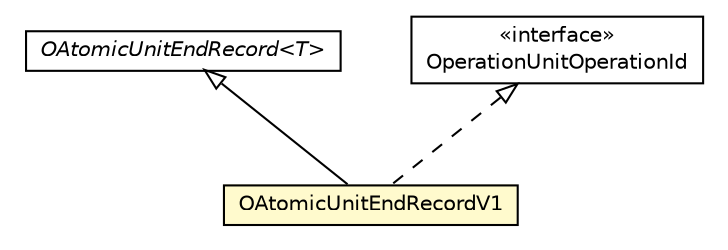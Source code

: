 #!/usr/local/bin/dot
#
# Class diagram 
# Generated by UMLGraph version R5_6-24-gf6e263 (http://www.umlgraph.org/)
#

digraph G {
	edge [fontname="Helvetica",fontsize=10,labelfontname="Helvetica",labelfontsize=10];
	node [fontname="Helvetica",fontsize=10,shape=plaintext];
	nodesep=0.25;
	ranksep=0.5;
	// com.orientechnologies.orient.core.storage.impl.local.paginated.wal.OAtomicUnitEndRecord<T>
	c1357189 [label=<<table title="com.orientechnologies.orient.core.storage.impl.local.paginated.wal.OAtomicUnitEndRecord" border="0" cellborder="1" cellspacing="0" cellpadding="2" port="p" href="./OAtomicUnitEndRecord.html">
		<tr><td><table border="0" cellspacing="0" cellpadding="1">
<tr><td align="center" balign="center"><font face="Helvetica-Oblique"> OAtomicUnitEndRecord&lt;T&gt; </font></td></tr>
		</table></td></tr>
		</table>>, URL="./OAtomicUnitEndRecord.html", fontname="Helvetica", fontcolor="black", fontsize=10.0];
	// com.orientechnologies.orient.core.storage.impl.local.paginated.wal.OperationUnitOperationId
	c1357201 [label=<<table title="com.orientechnologies.orient.core.storage.impl.local.paginated.wal.OperationUnitOperationId" border="0" cellborder="1" cellspacing="0" cellpadding="2" port="p" href="./OperationUnitOperationId.html">
		<tr><td><table border="0" cellspacing="0" cellpadding="1">
<tr><td align="center" balign="center"> &#171;interface&#187; </td></tr>
<tr><td align="center" balign="center"> OperationUnitOperationId </td></tr>
		</table></td></tr>
		</table>>, URL="./OperationUnitOperationId.html", fontname="Helvetica", fontcolor="black", fontsize=10.0];
	// com.orientechnologies.orient.core.storage.impl.local.paginated.wal.OAtomicUnitEndRecordV1
	c1357207 [label=<<table title="com.orientechnologies.orient.core.storage.impl.local.paginated.wal.OAtomicUnitEndRecordV1" border="0" cellborder="1" cellspacing="0" cellpadding="2" port="p" bgcolor="lemonChiffon" href="./OAtomicUnitEndRecordV1.html">
		<tr><td><table border="0" cellspacing="0" cellpadding="1">
<tr><td align="center" balign="center"> OAtomicUnitEndRecordV1 </td></tr>
		</table></td></tr>
		</table>>, URL="./OAtomicUnitEndRecordV1.html", fontname="Helvetica", fontcolor="black", fontsize=10.0];
	//com.orientechnologies.orient.core.storage.impl.local.paginated.wal.OAtomicUnitEndRecordV1 extends com.orientechnologies.orient.core.storage.impl.local.paginated.wal.OAtomicUnitEndRecord<com.orientechnologies.orient.core.storage.impl.local.paginated.wal.OOperationUnitId>
	c1357189:p -> c1357207:p [dir=back,arrowtail=empty];
	//com.orientechnologies.orient.core.storage.impl.local.paginated.wal.OAtomicUnitEndRecordV1 implements com.orientechnologies.orient.core.storage.impl.local.paginated.wal.OperationUnitOperationId
	c1357201:p -> c1357207:p [dir=back,arrowtail=empty,style=dashed];
}

